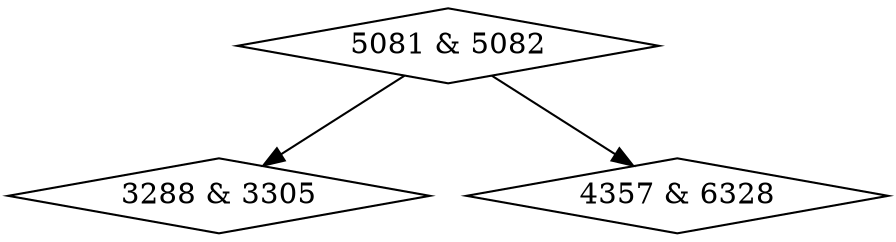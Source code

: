 digraph {
0 [label = "3288 & 3305", shape = diamond];
1 [label = "4357 & 6328", shape = diamond];
2 [label = "5081 & 5082", shape = diamond];
2->0;
2->1;
}
